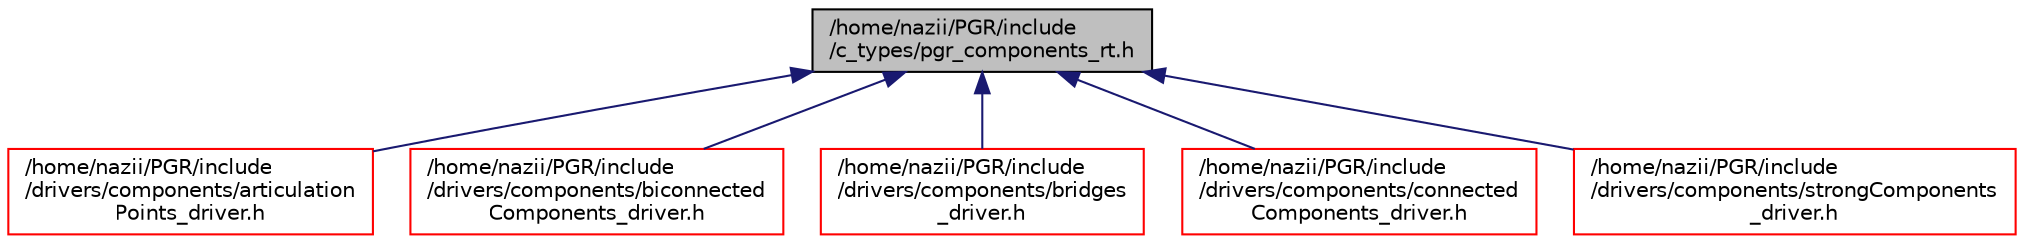 digraph "/home/nazii/PGR/include/c_types/pgr_components_rt.h"
{
  edge [fontname="Helvetica",fontsize="10",labelfontname="Helvetica",labelfontsize="10"];
  node [fontname="Helvetica",fontsize="10",shape=record];
  Node4 [label="/home/nazii/PGR/include\l/c_types/pgr_components_rt.h",height=0.2,width=0.4,color="black", fillcolor="grey75", style="filled", fontcolor="black"];
  Node4 -> Node5 [dir="back",color="midnightblue",fontsize="10",style="solid",fontname="Helvetica"];
  Node5 [label="/home/nazii/PGR/include\l/drivers/components/articulation\lPoints_driver.h",height=0.2,width=0.4,color="red", fillcolor="white", style="filled",URL="$articulationPoints__driver_8h.html"];
  Node4 -> Node8 [dir="back",color="midnightblue",fontsize="10",style="solid",fontname="Helvetica"];
  Node8 [label="/home/nazii/PGR/include\l/drivers/components/biconnected\lComponents_driver.h",height=0.2,width=0.4,color="red", fillcolor="white", style="filled",URL="$biconnectedComponents__driver_8h.html"];
  Node4 -> Node11 [dir="back",color="midnightblue",fontsize="10",style="solid",fontname="Helvetica"];
  Node11 [label="/home/nazii/PGR/include\l/drivers/components/bridges\l_driver.h",height=0.2,width=0.4,color="red", fillcolor="white", style="filled",URL="$bridges__driver_8h.html"];
  Node4 -> Node14 [dir="back",color="midnightblue",fontsize="10",style="solid",fontname="Helvetica"];
  Node14 [label="/home/nazii/PGR/include\l/drivers/components/connected\lComponents_driver.h",height=0.2,width=0.4,color="red", fillcolor="white", style="filled",URL="$connectedComponents__driver_8h.html"];
  Node4 -> Node17 [dir="back",color="midnightblue",fontsize="10",style="solid",fontname="Helvetica"];
  Node17 [label="/home/nazii/PGR/include\l/drivers/components/strongComponents\l_driver.h",height=0.2,width=0.4,color="red", fillcolor="white", style="filled",URL="$strongComponents__driver_8h.html"];
}
